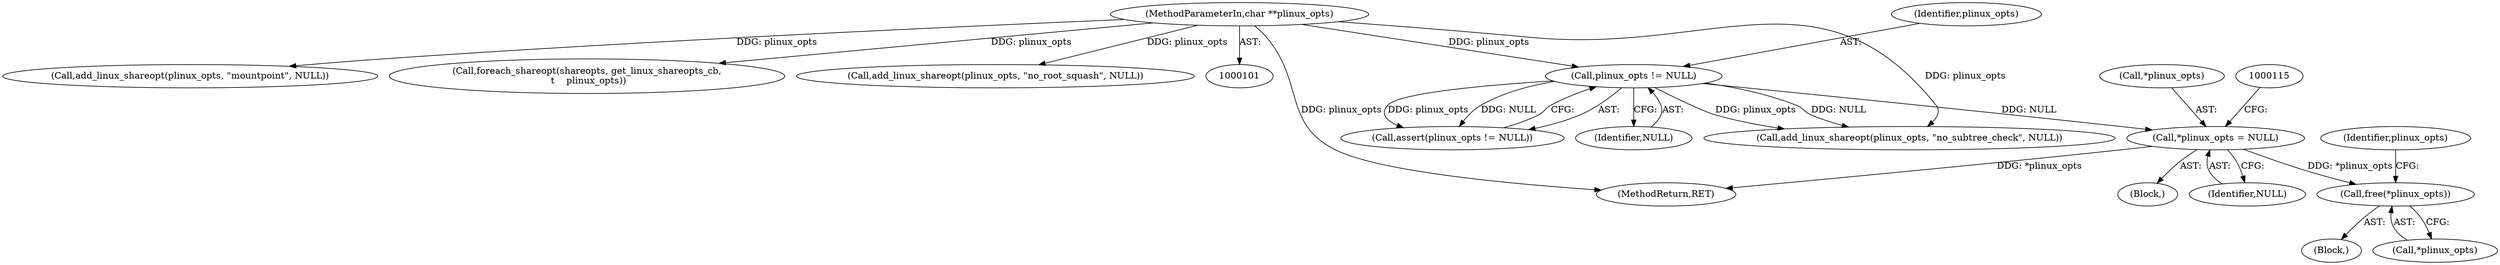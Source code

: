 digraph "0_zfs_99aa4d2b4fd12c6bef62d02ffd1b375ddd42fcf4_0@API" {
"1000143" [label="(Call,free(*plinux_opts))"];
"1000110" [label="(Call,*plinux_opts = NULL)"];
"1000107" [label="(Call,plinux_opts != NULL)"];
"1000103" [label="(MethodParameterIn,char **plinux_opts)"];
"1000109" [label="(Identifier,NULL)"];
"1000143" [label="(Call,free(*plinux_opts))"];
"1000113" [label="(Identifier,NULL)"];
"1000111" [label="(Call,*plinux_opts)"];
"1000152" [label="(MethodReturn,RET)"];
"1000128" [label="(Call,add_linux_shareopt(plinux_opts, \"mountpoint\", NULL))"];
"1000134" [label="(Call,foreach_shareopt(shareopts, get_linux_shareopts_cb,\n \t    plinux_opts))"];
"1000116" [label="(Call,add_linux_shareopt(plinux_opts, \"no_subtree_check\", NULL))"];
"1000108" [label="(Identifier,plinux_opts)"];
"1000104" [label="(Block,)"];
"1000142" [label="(Block,)"];
"1000103" [label="(MethodParameterIn,char **plinux_opts)"];
"1000148" [label="(Identifier,plinux_opts)"];
"1000106" [label="(Call,assert(plinux_opts != NULL))"];
"1000107" [label="(Call,plinux_opts != NULL)"];
"1000144" [label="(Call,*plinux_opts)"];
"1000122" [label="(Call,add_linux_shareopt(plinux_opts, \"no_root_squash\", NULL))"];
"1000110" [label="(Call,*plinux_opts = NULL)"];
"1000143" -> "1000142"  [label="AST: "];
"1000143" -> "1000144"  [label="CFG: "];
"1000144" -> "1000143"  [label="AST: "];
"1000148" -> "1000143"  [label="CFG: "];
"1000110" -> "1000143"  [label="DDG: *plinux_opts"];
"1000110" -> "1000104"  [label="AST: "];
"1000110" -> "1000113"  [label="CFG: "];
"1000111" -> "1000110"  [label="AST: "];
"1000113" -> "1000110"  [label="AST: "];
"1000115" -> "1000110"  [label="CFG: "];
"1000110" -> "1000152"  [label="DDG: *plinux_opts"];
"1000107" -> "1000110"  [label="DDG: NULL"];
"1000107" -> "1000106"  [label="AST: "];
"1000107" -> "1000109"  [label="CFG: "];
"1000108" -> "1000107"  [label="AST: "];
"1000109" -> "1000107"  [label="AST: "];
"1000106" -> "1000107"  [label="CFG: "];
"1000107" -> "1000106"  [label="DDG: plinux_opts"];
"1000107" -> "1000106"  [label="DDG: NULL"];
"1000103" -> "1000107"  [label="DDG: plinux_opts"];
"1000107" -> "1000116"  [label="DDG: plinux_opts"];
"1000107" -> "1000116"  [label="DDG: NULL"];
"1000103" -> "1000101"  [label="AST: "];
"1000103" -> "1000152"  [label="DDG: plinux_opts"];
"1000103" -> "1000116"  [label="DDG: plinux_opts"];
"1000103" -> "1000122"  [label="DDG: plinux_opts"];
"1000103" -> "1000128"  [label="DDG: plinux_opts"];
"1000103" -> "1000134"  [label="DDG: plinux_opts"];
}
